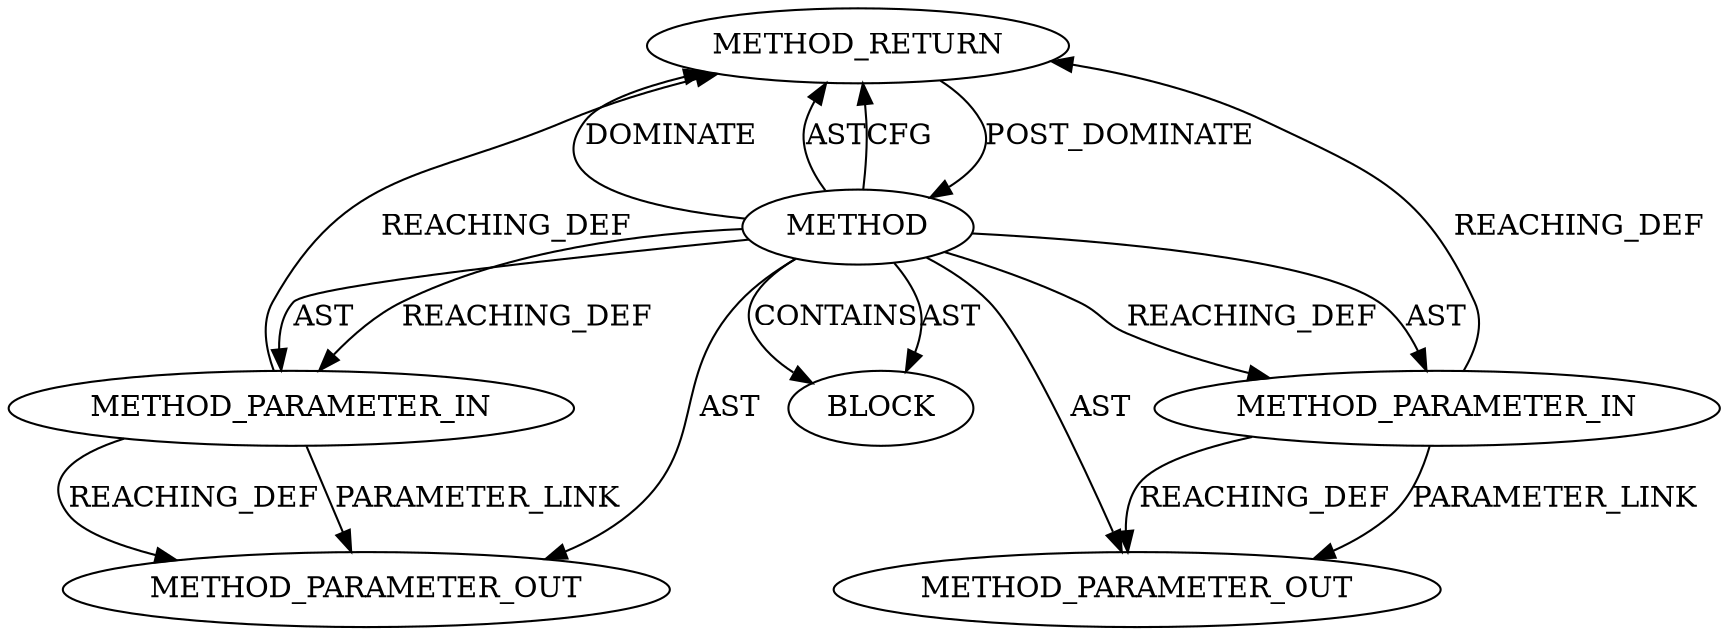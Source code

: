 digraph {
  12365 [label=METHOD_RETURN ORDER=2 CODE="RET" TYPE_FULL_NAME="ANY" EVALUATION_STRATEGY="BY_VALUE"]
  12361 [label=METHOD AST_PARENT_TYPE="NAMESPACE_BLOCK" AST_PARENT_FULL_NAME="<global>" ORDER=0 CODE="<empty>" FULL_NAME="aead_request_alloc" IS_EXTERNAL=true FILENAME="<empty>" SIGNATURE="" NAME="aead_request_alloc"]
  13390 [label=METHOD_PARAMETER_OUT ORDER=1 CODE="p1" IS_VARIADIC=false TYPE_FULL_NAME="ANY" EVALUATION_STRATEGY="BY_VALUE" INDEX=1 NAME="p1"]
  13391 [label=METHOD_PARAMETER_OUT ORDER=2 CODE="p2" IS_VARIADIC=false TYPE_FULL_NAME="ANY" EVALUATION_STRATEGY="BY_VALUE" INDEX=2 NAME="p2"]
  12362 [label=METHOD_PARAMETER_IN ORDER=1 CODE="p1" IS_VARIADIC=false TYPE_FULL_NAME="ANY" EVALUATION_STRATEGY="BY_VALUE" INDEX=1 NAME="p1"]
  12363 [label=METHOD_PARAMETER_IN ORDER=2 CODE="p2" IS_VARIADIC=false TYPE_FULL_NAME="ANY" EVALUATION_STRATEGY="BY_VALUE" INDEX=2 NAME="p2"]
  12364 [label=BLOCK ORDER=1 ARGUMENT_INDEX=1 CODE="<empty>" TYPE_FULL_NAME="ANY"]
  12361 -> 12363 [label=AST ]
  12361 -> 13391 [label=AST ]
  12362 -> 12365 [label=REACHING_DEF VARIABLE="p1"]
  12361 -> 12362 [label=REACHING_DEF VARIABLE=""]
  12363 -> 13391 [label=REACHING_DEF VARIABLE="p2"]
  12365 -> 12361 [label=POST_DOMINATE ]
  12361 -> 12365 [label=DOMINATE ]
  12361 -> 12364 [label=CONTAINS ]
  12361 -> 13390 [label=AST ]
  12361 -> 12365 [label=AST ]
  12362 -> 13390 [label=REACHING_DEF VARIABLE="p1"]
  12361 -> 12363 [label=REACHING_DEF VARIABLE=""]
  12362 -> 13390 [label=PARAMETER_LINK ]
  12361 -> 12362 [label=AST ]
  12361 -> 12364 [label=AST ]
  12361 -> 12365 [label=CFG ]
  12363 -> 12365 [label=REACHING_DEF VARIABLE="p2"]
  12363 -> 13391 [label=PARAMETER_LINK ]
}
